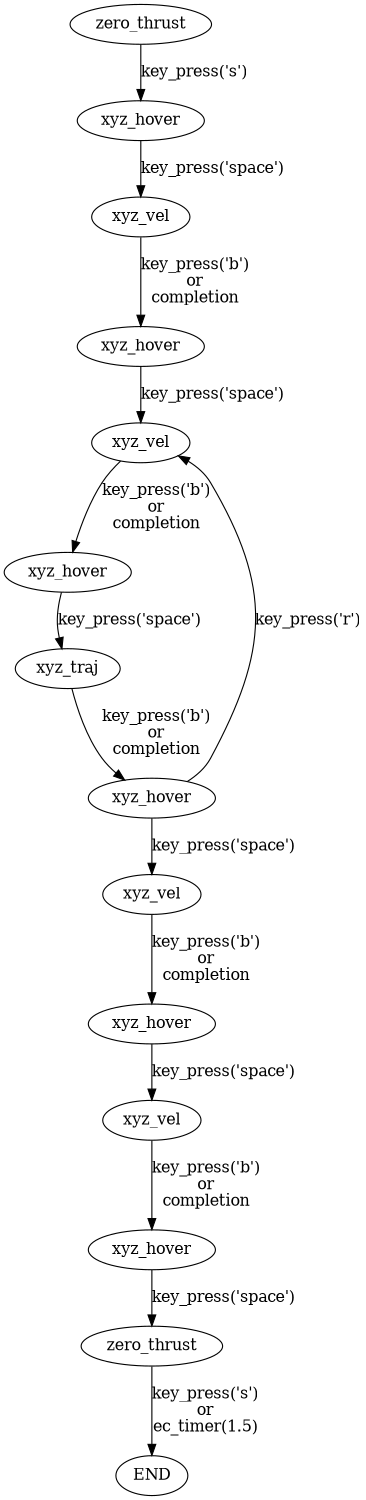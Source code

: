digraph G {
center = 1;
size="10,10";
1 [ label = "zero_thrust" ];
2 [ label = "xyz_hover" ];
3 [ label = "xyz_vel" ];
4 [ label = "xyz_hover" ];
5 [ label = "xyz_vel" ];
6 [ label = "xyz_hover" ];
7 [ label = "xyz_traj" ];
8 [ label = "xyz_hover" ];
9 [ label = "xyz_vel" ];
10 [ label = "xyz_hover" ];
11 [ label = "xyz_vel" ];
12 [ label = "xyz_hover" ];
13 [ label = "zero_thrust" ];
14 [ label = "END" ];
1 -> 2 [label="key_press('s')"];
2 -> 3 [label="key_press('space')"];
3 -> 4 [label="key_press('b')\n or \ncompletion"];
4 -> 5 [label="key_press('space')"];
5 -> 6 [label="key_press('b')\n or \ncompletion"];
6 -> 7 [label="key_press('space')"];
7 -> 8 [label="key_press('b')\n or \ncompletion"];
8 -> 5 [label="key_press('r')"];
8 -> 9 [label="key_press('space')"];
9 -> 10 [label="key_press('b')\n or \ncompletion"];
10 -> 11 [label="key_press('space')"];
11 -> 12 [label="key_press('b')\n or \ncompletion"];
12 -> 13 [label="key_press('space')"];
13 -> 14 [label="key_press('s')\n or \nec_timer(1.5)"];
}